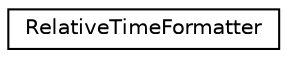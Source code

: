 digraph "Graphical Class Hierarchy"
{
  edge [fontname="Helvetica",fontsize="10",labelfontname="Helvetica",labelfontsize="10"];
  node [fontname="Helvetica",fontsize="10",shape=record];
  rankdir="LR";
  Node1 [label="RelativeTimeFormatter",height=0.2,width=0.4,color="black", fillcolor="white", style="filled",URL="$class_cake_1_1_i18n_1_1_relative_time_formatter.html"];
}
